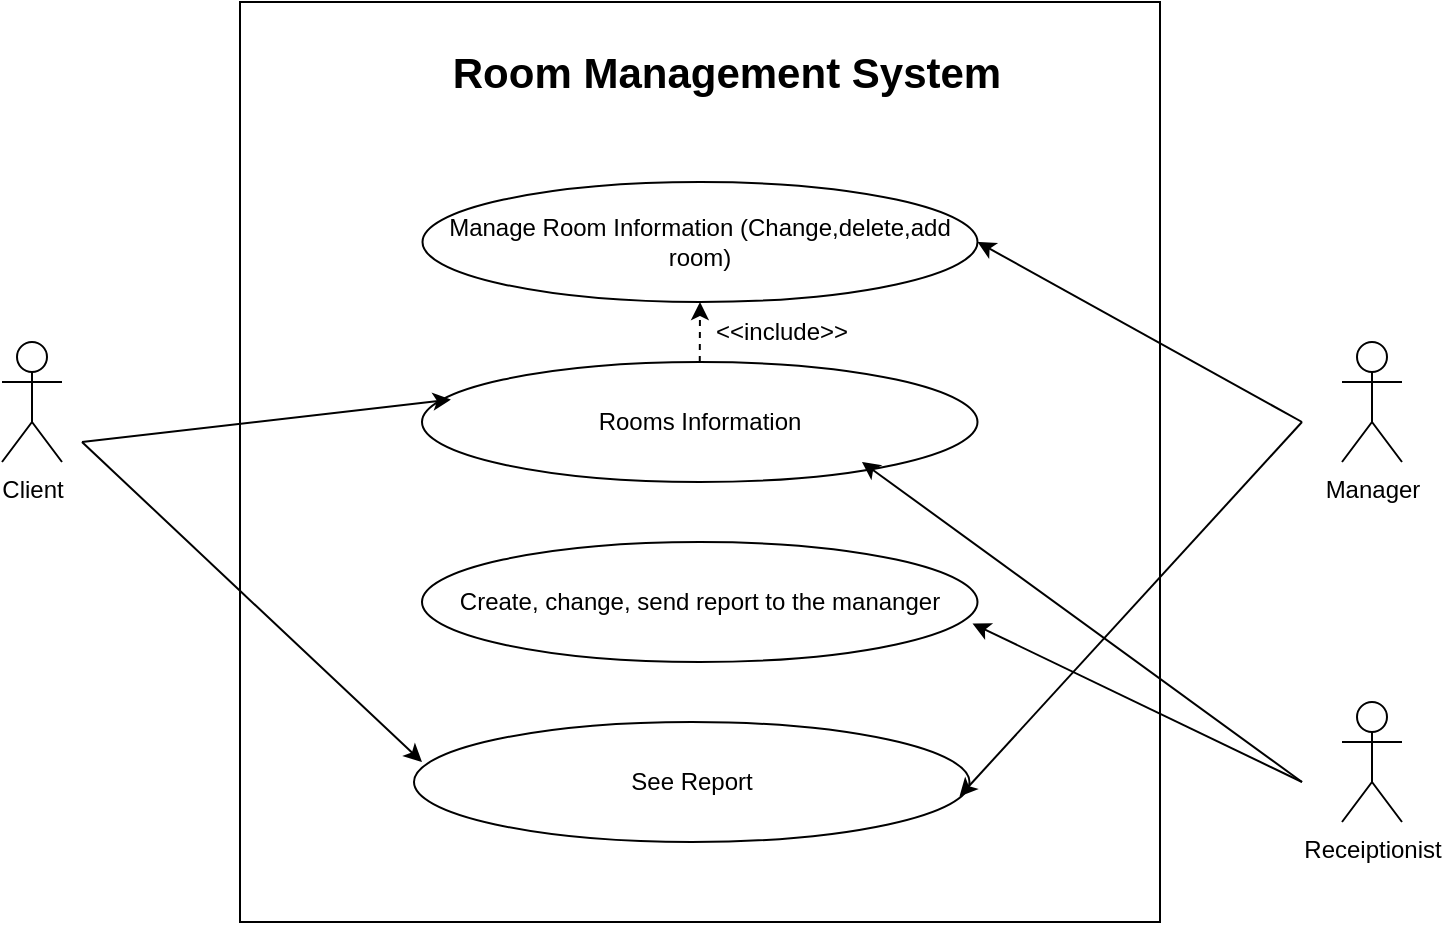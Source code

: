 <mxfile version="22.1.5" type="github">
  <diagram id="R2lEEEUBdFMjLlhIrx00" name="Page-1">
    <mxGraphModel dx="1050" dy="534" grid="1" gridSize="10" guides="1" tooltips="1" connect="1" arrows="1" fold="1" page="1" pageScale="1" pageWidth="850" pageHeight="1100" math="0" shadow="0" extFonts="Permanent Marker^https://fonts.googleapis.com/css?family=Permanent+Marker">
      <root>
        <mxCell id="0" />
        <mxCell id="1" parent="0" />
        <mxCell id="e2z9AnGuoBhqK3iURth1-1" value="" style="whiteSpace=wrap;html=1;aspect=fixed;" parent="1" vertex="1">
          <mxGeometry x="199" y="120" width="460" height="460" as="geometry" />
        </mxCell>
        <mxCell id="e2z9AnGuoBhqK3iURth1-2" value="Manage Room Information (Change,delete,add room)" style="ellipse;whiteSpace=wrap;html=1;" parent="1" vertex="1">
          <mxGeometry x="290.25" y="210" width="277.5" height="60" as="geometry" />
        </mxCell>
        <mxCell id="e2z9AnGuoBhqK3iURth1-5" value="Room Management System" style="text;html=1;strokeColor=none;fillColor=none;align=center;verticalAlign=middle;whiteSpace=wrap;rounded=0;fontSize=21;fontStyle=1" parent="1" vertex="1">
          <mxGeometry x="300" y="120" width="285" height="70" as="geometry" />
        </mxCell>
        <mxCell id="e2z9AnGuoBhqK3iURth1-6" value="Create, change, send report to the mananger" style="ellipse;whiteSpace=wrap;html=1;" parent="1" vertex="1">
          <mxGeometry x="290" y="390" width="277.75" height="60" as="geometry" />
        </mxCell>
        <mxCell id="e2z9AnGuoBhqK3iURth1-7" value="Rooms Information" style="ellipse;whiteSpace=wrap;html=1;" parent="1" vertex="1">
          <mxGeometry x="290" y="300" width="277.75" height="60" as="geometry" />
        </mxCell>
        <mxCell id="e2z9AnGuoBhqK3iURth1-8" value="Client" style="shape=umlActor;verticalLabelPosition=bottom;verticalAlign=top;html=1;outlineConnect=0;" parent="1" vertex="1">
          <mxGeometry x="80" y="290" width="30" height="60" as="geometry" />
        </mxCell>
        <mxCell id="e2z9AnGuoBhqK3iURth1-10" value="Manager" style="shape=umlActor;verticalLabelPosition=bottom;verticalAlign=top;html=1;outlineConnect=0;" parent="1" vertex="1">
          <mxGeometry x="750" y="290" width="30" height="60" as="geometry" />
        </mxCell>
        <mxCell id="e2z9AnGuoBhqK3iURth1-12" value="" style="endArrow=classic;html=1;rounded=0;" parent="1" edge="1">
          <mxGeometry width="50" height="50" relative="1" as="geometry">
            <mxPoint x="120" y="340" as="sourcePoint" />
            <mxPoint x="290" y="500" as="targetPoint" />
            <Array as="points" />
          </mxGeometry>
        </mxCell>
        <mxCell id="e2z9AnGuoBhqK3iURth1-13" value="" style="endArrow=classic;html=1;rounded=0;entryX=0.052;entryY=0.313;entryDx=0;entryDy=0;entryPerimeter=0;" parent="1" target="e2z9AnGuoBhqK3iURth1-7" edge="1">
          <mxGeometry width="50" height="50" relative="1" as="geometry">
            <mxPoint x="120" y="340" as="sourcePoint" />
            <mxPoint x="293.029" y="313.769" as="targetPoint" />
            <Array as="points" />
          </mxGeometry>
        </mxCell>
        <mxCell id="e2z9AnGuoBhqK3iURth1-14" value="See Report" style="ellipse;whiteSpace=wrap;html=1;" parent="1" vertex="1">
          <mxGeometry x="286" y="480" width="277.75" height="60" as="geometry" />
        </mxCell>
        <mxCell id="e2z9AnGuoBhqK3iURth1-15" value="" style="endArrow=classic;html=1;rounded=0;entryX=0.982;entryY=0.62;entryDx=0;entryDy=0;entryPerimeter=0;" parent="1" target="e2z9AnGuoBhqK3iURth1-14" edge="1">
          <mxGeometry width="50" height="50" relative="1" as="geometry">
            <mxPoint x="730" y="330" as="sourcePoint" />
            <mxPoint x="750" y="380" as="targetPoint" />
          </mxGeometry>
        </mxCell>
        <mxCell id="e2z9AnGuoBhqK3iURth1-18" value="" style="endArrow=classic;html=1;rounded=0;entryX=1;entryY=0.5;entryDx=0;entryDy=0;" parent="1" target="e2z9AnGuoBhqK3iURth1-2" edge="1">
          <mxGeometry width="50" height="50" relative="1" as="geometry">
            <mxPoint x="730" y="330" as="sourcePoint" />
            <mxPoint x="750" y="265" as="targetPoint" />
          </mxGeometry>
        </mxCell>
        <mxCell id="7CYWwQ2UIybb2pVKdkN6-1" value="Receiptionist" style="shape=umlActor;verticalLabelPosition=bottom;verticalAlign=top;html=1;outlineConnect=0;" vertex="1" parent="1">
          <mxGeometry x="750" y="470" width="30" height="60" as="geometry" />
        </mxCell>
        <mxCell id="7CYWwQ2UIybb2pVKdkN6-4" value="" style="endArrow=classic;html=1;rounded=0;entryX=0.792;entryY=0.833;entryDx=0;entryDy=0;entryPerimeter=0;" edge="1" parent="1" target="e2z9AnGuoBhqK3iURth1-7">
          <mxGeometry width="50" height="50" relative="1" as="geometry">
            <mxPoint x="730" y="510" as="sourcePoint" />
            <mxPoint x="770" y="460" as="targetPoint" />
          </mxGeometry>
        </mxCell>
        <mxCell id="7CYWwQ2UIybb2pVKdkN6-13" value="" style="endArrow=classic;html=1;rounded=0;entryX=0.991;entryY=0.68;entryDx=0;entryDy=0;entryPerimeter=0;" edge="1" parent="1" target="e2z9AnGuoBhqK3iURth1-6">
          <mxGeometry width="50" height="50" relative="1" as="geometry">
            <mxPoint x="730" y="510" as="sourcePoint" />
            <mxPoint x="450" y="350" as="targetPoint" />
          </mxGeometry>
        </mxCell>
        <mxCell id="7CYWwQ2UIybb2pVKdkN6-18" value="" style="endArrow=classic;html=1;rounded=0;dashed=1;" edge="1" parent="1" source="e2z9AnGuoBhqK3iURth1-7" target="e2z9AnGuoBhqK3iURth1-2">
          <mxGeometry width="50" height="50" relative="1" as="geometry">
            <mxPoint x="400" y="400" as="sourcePoint" />
            <mxPoint x="450" y="350" as="targetPoint" />
          </mxGeometry>
        </mxCell>
        <mxCell id="7CYWwQ2UIybb2pVKdkN6-19" value="&amp;lt;&amp;lt;include&amp;gt;&amp;gt;" style="text;html=1;strokeColor=none;fillColor=none;align=center;verticalAlign=middle;whiteSpace=wrap;rounded=0;" vertex="1" parent="1">
          <mxGeometry x="440" y="270" width="60" height="30" as="geometry" />
        </mxCell>
      </root>
    </mxGraphModel>
  </diagram>
</mxfile>
